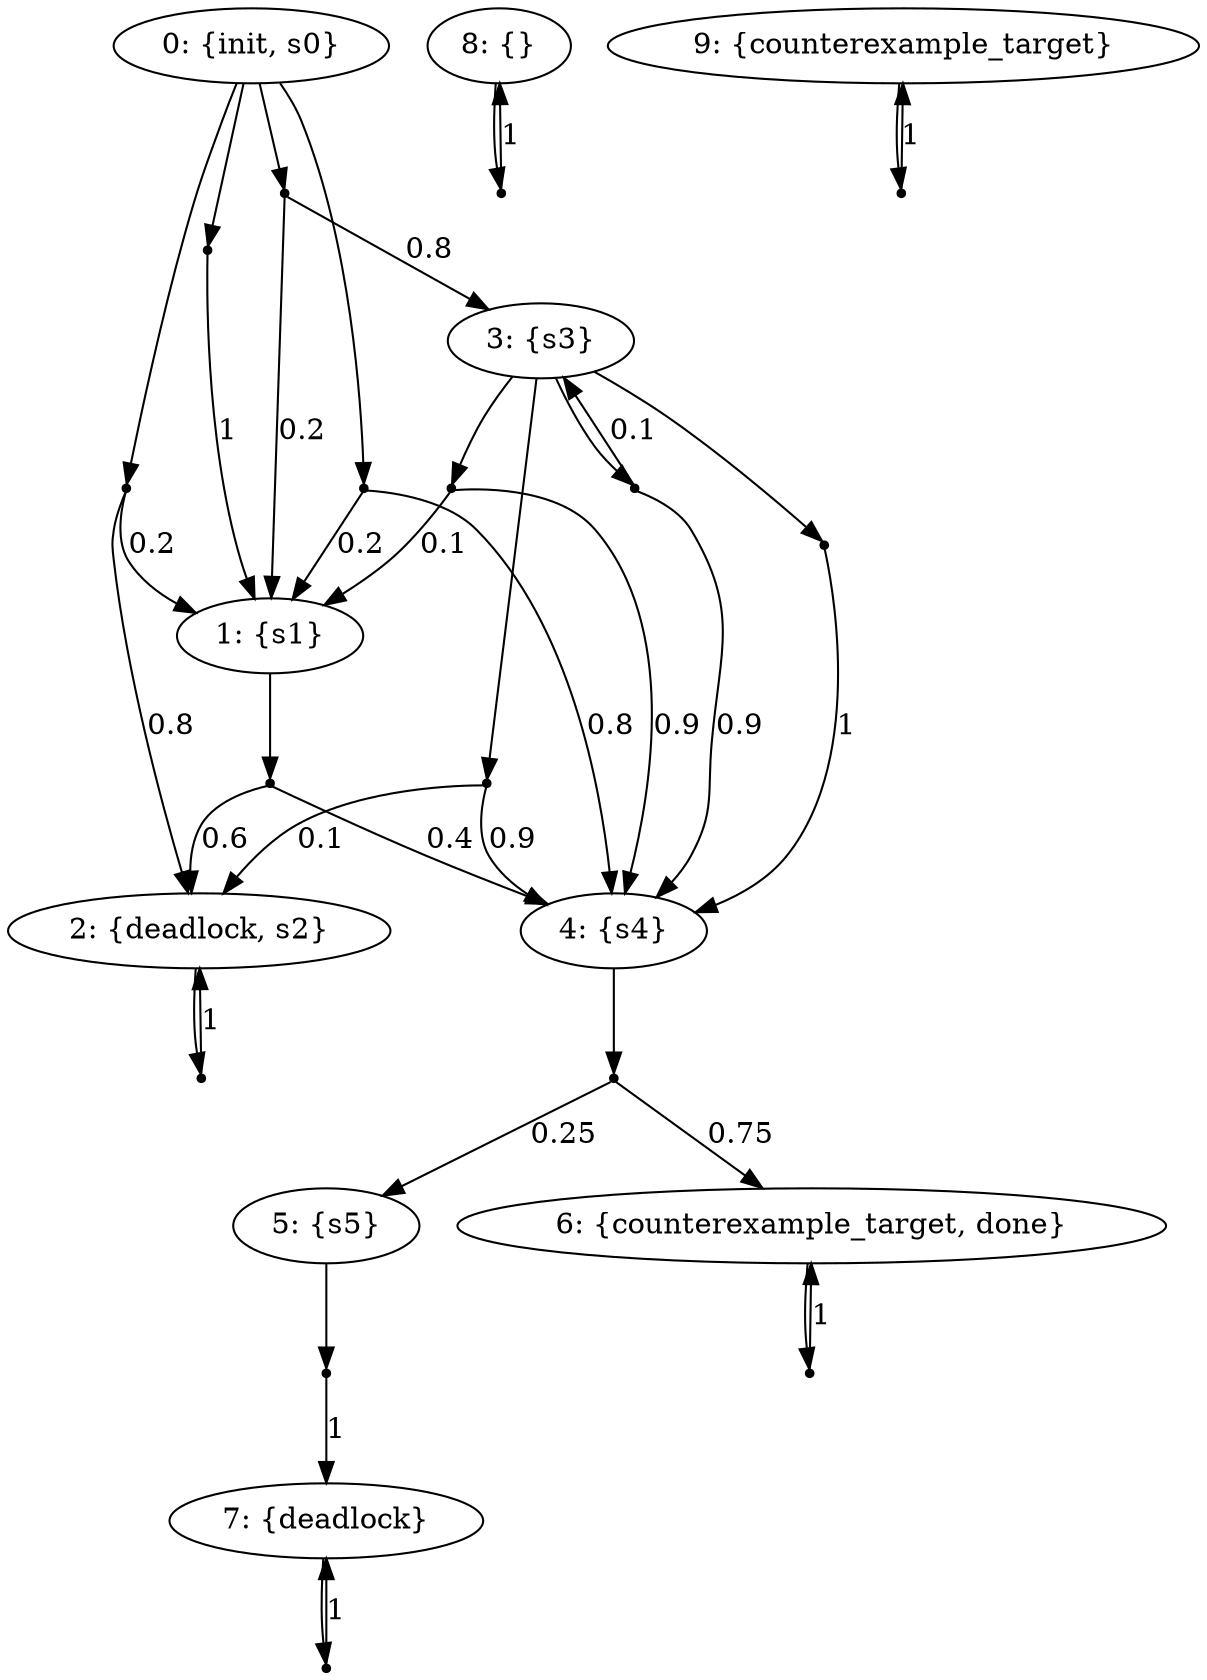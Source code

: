 digraph model {
	0 [ label = "0: {init, s0}" ];
	1 [ label = "1: {s1}" ];
	2 [ label = "2: {deadlock, s2}" ];
	3 [ label = "3: {s3}" ];
	4 [ label = "4: {s4}" ];
	5 [ label = "5: {s5}" ];
	6 [ label = "6: {counterexample_target, done}" ];
	7 [ label = "7: {deadlock}" ];
	8 [ label = "8: {}" ];
	9 [ label = "9: {counterexample_target}" ];
	"0c0" [shape = "point"];
	0 -> "0c0";
	"0c0" -> 1 [ label= "1" ];
	"0c1" [shape = "point"];
	0 -> "0c1";
	"0c1" -> 1 [ label= "0.2" ];
	"0c1" -> 2 [ label= "0.8" ];
	"0c2" [shape = "point"];
	0 -> "0c2";
	"0c2" -> 1 [ label= "0.2" ];
	"0c2" -> 3 [ label= "0.8" ];
	"0c3" [shape = "point"];
	0 -> "0c3";
	"0c3" -> 1 [ label= "0.2" ];
	"0c3" -> 4 [ label= "0.8" ];
	"1c0" [shape = "point"];
	1 -> "1c0";
	"1c0" -> 2 [ label= "0.6" ];
	"1c0" -> 4 [ label= "0.4" ];
	"2c0" [shape = "point"];
	2 -> "2c0";
	"2c0" -> 2 [ label= "1" ];
	"3c0" [shape = "point"];
	3 -> "3c0";
	"3c0" -> 1 [ label= "0.1" ];
	"3c0" -> 4 [ label= "0.9" ];
	"3c1" [shape = "point"];
	3 -> "3c1";
	"3c1" -> 2 [ label= "0.1" ];
	"3c1" -> 4 [ label= "0.9" ];
	"3c2" [shape = "point"];
	3 -> "3c2";
	"3c2" -> 3 [ label= "0.1" ];
	"3c2" -> 4 [ label= "0.9" ];
	"3c3" [shape = "point"];
	3 -> "3c3";
	"3c3" -> 4 [ label= "1" ];
	"4c0" [shape = "point"];
	4 -> "4c0";
	"4c0" -> 5 [ label= "0.25" ];
	"4c0" -> 6 [ label= "0.75" ];
	"5c0" [shape = "point"];
	5 -> "5c0";
	"5c0" -> 7 [ label= "1" ];
	"6c0" [shape = "point"];
	6 -> "6c0";
	"6c0" -> 6 [ label= "1" ];
	"7c0" [shape = "point"];
	7 -> "7c0";
	"7c0" -> 7 [ label= "1" ];
	"8c0" [shape = "point"];
	8 -> "8c0";
	"8c0" -> 8 [ label= "1" ];
	"9c0" [shape = "point"];
	9 -> "9c0";
	"9c0" -> 9 [ label= "1" ];
}
